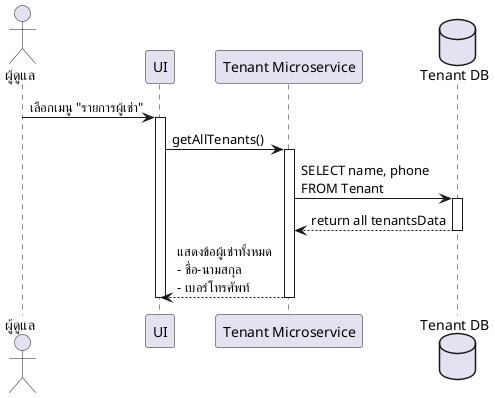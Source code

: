 @startuml  Use Case 06: การดูรายการผู้เช่าทั้งหมด
skinparam defaultFontName "TH Sarabun New"

actor "ผู้ดูแล" as Admin
participant "UI" as UI
participant "Tenant Microservice" as MS
database "Tenant DB" as DB

Admin -> UI      : เลือกเมนู "รายการผู้เช่า"
activate UI

UI -> MS         : getAllTenants()
activate MS

MS -> DB         : SELECT name, phone\nFROM Tenant
activate DB

DB --> MS        : return all tenantsData 
deactivate DB

MS --> UI        : แสดงข้อผู้เช่าทั้งหมด\n- ชื่อ-นามสกุล\n- เบอร์โทรศัพท์
deactivate MS
deactivate UI

@enduml